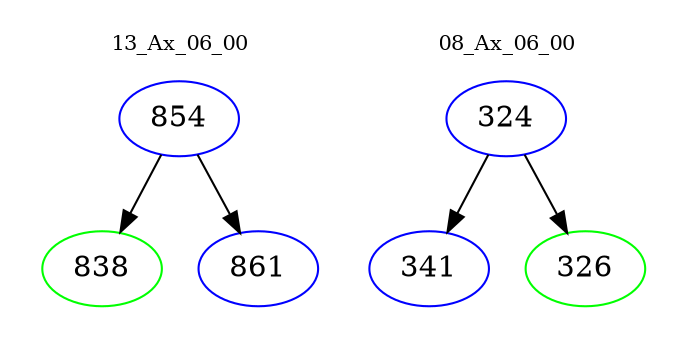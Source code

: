 digraph{
subgraph cluster_0 {
color = white
label = "13_Ax_06_00";
fontsize=10;
T0_854 [label="854", color="blue"]
T0_854 -> T0_838 [color="black"]
T0_838 [label="838", color="green"]
T0_854 -> T0_861 [color="black"]
T0_861 [label="861", color="blue"]
}
subgraph cluster_1 {
color = white
label = "08_Ax_06_00";
fontsize=10;
T1_324 [label="324", color="blue"]
T1_324 -> T1_341 [color="black"]
T1_341 [label="341", color="blue"]
T1_324 -> T1_326 [color="black"]
T1_326 [label="326", color="green"]
}
}
